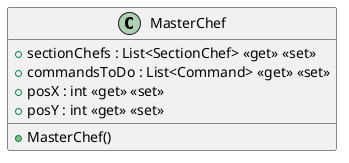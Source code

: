 @startuml
class MasterChef {
    + sectionChefs : List<SectionChef> <<get>> <<set>>
    + commandsToDo : List<Command> <<get>> <<set>>
    + posX : int <<get>> <<set>>
    + posY : int <<get>> <<set>>
    + MasterChef()
}
@enduml
